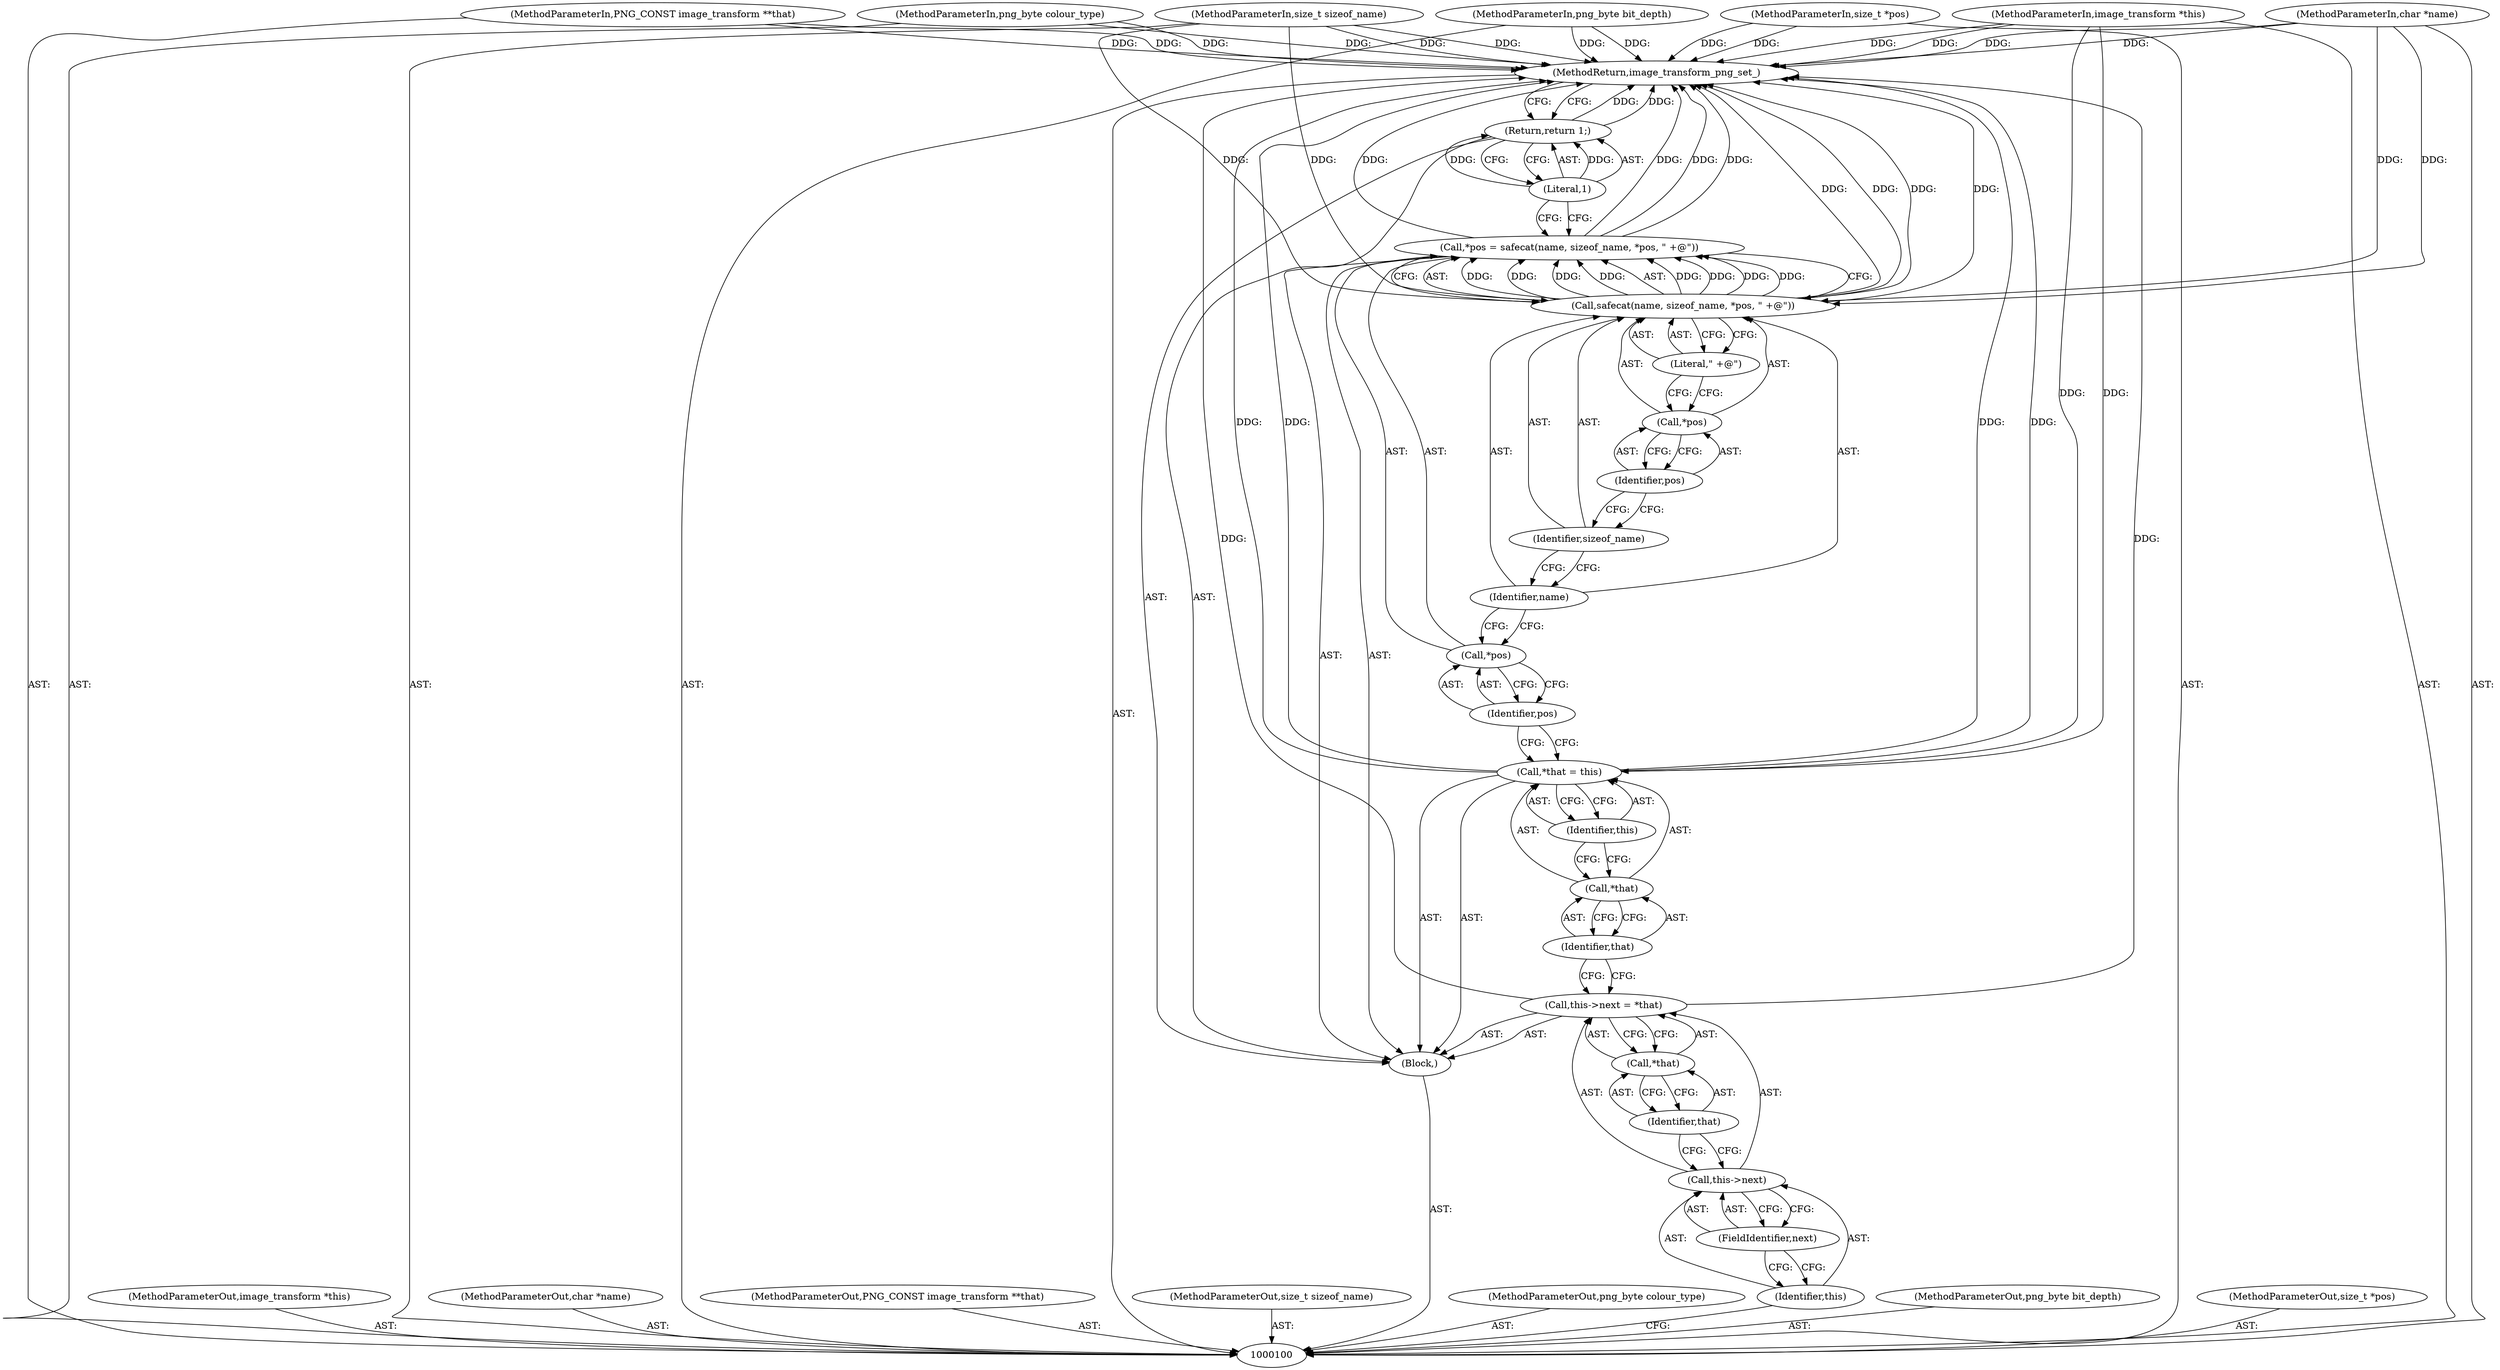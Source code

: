 digraph "1_Android_9d4853418ab2f754c2b63e091c29c5529b8b86ca_34" {
"1000130" [label="(MethodReturn,image_transform_png_set_)"];
"1000101" [label="(MethodParameterIn,image_transform *this)"];
"1000162" [label="(MethodParameterOut,image_transform *this)"];
"1000103" [label="(MethodParameterIn,char *name)"];
"1000164" [label="(MethodParameterOut,char *name)"];
"1000102" [label="(MethodParameterIn,PNG_CONST image_transform **that)"];
"1000163" [label="(MethodParameterOut,PNG_CONST image_transform **that)"];
"1000104" [label="(MethodParameterIn,size_t sizeof_name)"];
"1000165" [label="(MethodParameterOut,size_t sizeof_name)"];
"1000106" [label="(MethodParameterIn,png_byte colour_type)"];
"1000167" [label="(MethodParameterOut,png_byte colour_type)"];
"1000107" [label="(MethodParameterIn,png_byte bit_depth)"];
"1000168" [label="(MethodParameterOut,png_byte bit_depth)"];
"1000105" [label="(MethodParameterIn,size_t *pos)"];
"1000166" [label="(MethodParameterOut,size_t *pos)"];
"1000108" [label="(Block,)"];
"1000113" [label="(Call,*that)"];
"1000114" [label="(Identifier,that)"];
"1000109" [label="(Call,this->next = *that)"];
"1000110" [label="(Call,this->next)"];
"1000111" [label="(Identifier,this)"];
"1000112" [label="(FieldIdentifier,next)"];
"1000118" [label="(Identifier,this)"];
"1000115" [label="(Call,*that = this)"];
"1000116" [label="(Call,*that)"];
"1000117" [label="(Identifier,that)"];
"1000122" [label="(Call,safecat(name, sizeof_name, *pos, \" +@\"))"];
"1000123" [label="(Identifier,name)"];
"1000124" [label="(Identifier,sizeof_name)"];
"1000119" [label="(Call,*pos = safecat(name, sizeof_name, *pos, \" +@\"))"];
"1000120" [label="(Call,*pos)"];
"1000125" [label="(Call,*pos)"];
"1000126" [label="(Identifier,pos)"];
"1000121" [label="(Identifier,pos)"];
"1000127" [label="(Literal,\" +@\")"];
"1000129" [label="(Literal,1)"];
"1000128" [label="(Return,return 1;)"];
"1000130" -> "1000100"  [label="AST: "];
"1000130" -> "1000128"  [label="CFG: "];
"1000107" -> "1000130"  [label="DDG: "];
"1000104" -> "1000130"  [label="DDG: "];
"1000105" -> "1000130"  [label="DDG: "];
"1000122" -> "1000130"  [label="DDG: "];
"1000122" -> "1000130"  [label="DDG: "];
"1000103" -> "1000130"  [label="DDG: "];
"1000115" -> "1000130"  [label="DDG: "];
"1000115" -> "1000130"  [label="DDG: "];
"1000102" -> "1000130"  [label="DDG: "];
"1000119" -> "1000130"  [label="DDG: "];
"1000119" -> "1000130"  [label="DDG: "];
"1000101" -> "1000130"  [label="DDG: "];
"1000109" -> "1000130"  [label="DDG: "];
"1000106" -> "1000130"  [label="DDG: "];
"1000128" -> "1000130"  [label="DDG: "];
"1000101" -> "1000100"  [label="AST: "];
"1000101" -> "1000130"  [label="DDG: "];
"1000101" -> "1000115"  [label="DDG: "];
"1000162" -> "1000100"  [label="AST: "];
"1000103" -> "1000100"  [label="AST: "];
"1000103" -> "1000130"  [label="DDG: "];
"1000103" -> "1000122"  [label="DDG: "];
"1000164" -> "1000100"  [label="AST: "];
"1000102" -> "1000100"  [label="AST: "];
"1000102" -> "1000130"  [label="DDG: "];
"1000163" -> "1000100"  [label="AST: "];
"1000104" -> "1000100"  [label="AST: "];
"1000104" -> "1000130"  [label="DDG: "];
"1000104" -> "1000122"  [label="DDG: "];
"1000165" -> "1000100"  [label="AST: "];
"1000106" -> "1000100"  [label="AST: "];
"1000106" -> "1000130"  [label="DDG: "];
"1000167" -> "1000100"  [label="AST: "];
"1000107" -> "1000100"  [label="AST: "];
"1000107" -> "1000130"  [label="DDG: "];
"1000168" -> "1000100"  [label="AST: "];
"1000105" -> "1000100"  [label="AST: "];
"1000105" -> "1000130"  [label="DDG: "];
"1000166" -> "1000100"  [label="AST: "];
"1000108" -> "1000100"  [label="AST: "];
"1000109" -> "1000108"  [label="AST: "];
"1000115" -> "1000108"  [label="AST: "];
"1000119" -> "1000108"  [label="AST: "];
"1000128" -> "1000108"  [label="AST: "];
"1000113" -> "1000109"  [label="AST: "];
"1000113" -> "1000114"  [label="CFG: "];
"1000114" -> "1000113"  [label="AST: "];
"1000109" -> "1000113"  [label="CFG: "];
"1000114" -> "1000113"  [label="AST: "];
"1000114" -> "1000110"  [label="CFG: "];
"1000113" -> "1000114"  [label="CFG: "];
"1000109" -> "1000108"  [label="AST: "];
"1000109" -> "1000113"  [label="CFG: "];
"1000110" -> "1000109"  [label="AST: "];
"1000113" -> "1000109"  [label="AST: "];
"1000117" -> "1000109"  [label="CFG: "];
"1000109" -> "1000130"  [label="DDG: "];
"1000110" -> "1000109"  [label="AST: "];
"1000110" -> "1000112"  [label="CFG: "];
"1000111" -> "1000110"  [label="AST: "];
"1000112" -> "1000110"  [label="AST: "];
"1000114" -> "1000110"  [label="CFG: "];
"1000111" -> "1000110"  [label="AST: "];
"1000111" -> "1000100"  [label="CFG: "];
"1000112" -> "1000111"  [label="CFG: "];
"1000112" -> "1000110"  [label="AST: "];
"1000112" -> "1000111"  [label="CFG: "];
"1000110" -> "1000112"  [label="CFG: "];
"1000118" -> "1000115"  [label="AST: "];
"1000118" -> "1000116"  [label="CFG: "];
"1000115" -> "1000118"  [label="CFG: "];
"1000115" -> "1000108"  [label="AST: "];
"1000115" -> "1000118"  [label="CFG: "];
"1000116" -> "1000115"  [label="AST: "];
"1000118" -> "1000115"  [label="AST: "];
"1000121" -> "1000115"  [label="CFG: "];
"1000115" -> "1000130"  [label="DDG: "];
"1000115" -> "1000130"  [label="DDG: "];
"1000101" -> "1000115"  [label="DDG: "];
"1000116" -> "1000115"  [label="AST: "];
"1000116" -> "1000117"  [label="CFG: "];
"1000117" -> "1000116"  [label="AST: "];
"1000118" -> "1000116"  [label="CFG: "];
"1000117" -> "1000116"  [label="AST: "];
"1000117" -> "1000109"  [label="CFG: "];
"1000116" -> "1000117"  [label="CFG: "];
"1000122" -> "1000119"  [label="AST: "];
"1000122" -> "1000127"  [label="CFG: "];
"1000123" -> "1000122"  [label="AST: "];
"1000124" -> "1000122"  [label="AST: "];
"1000125" -> "1000122"  [label="AST: "];
"1000127" -> "1000122"  [label="AST: "];
"1000119" -> "1000122"  [label="CFG: "];
"1000122" -> "1000130"  [label="DDG: "];
"1000122" -> "1000130"  [label="DDG: "];
"1000122" -> "1000119"  [label="DDG: "];
"1000122" -> "1000119"  [label="DDG: "];
"1000122" -> "1000119"  [label="DDG: "];
"1000122" -> "1000119"  [label="DDG: "];
"1000103" -> "1000122"  [label="DDG: "];
"1000104" -> "1000122"  [label="DDG: "];
"1000123" -> "1000122"  [label="AST: "];
"1000123" -> "1000120"  [label="CFG: "];
"1000124" -> "1000123"  [label="CFG: "];
"1000124" -> "1000122"  [label="AST: "];
"1000124" -> "1000123"  [label="CFG: "];
"1000126" -> "1000124"  [label="CFG: "];
"1000119" -> "1000108"  [label="AST: "];
"1000119" -> "1000122"  [label="CFG: "];
"1000120" -> "1000119"  [label="AST: "];
"1000122" -> "1000119"  [label="AST: "];
"1000129" -> "1000119"  [label="CFG: "];
"1000119" -> "1000130"  [label="DDG: "];
"1000119" -> "1000130"  [label="DDG: "];
"1000122" -> "1000119"  [label="DDG: "];
"1000122" -> "1000119"  [label="DDG: "];
"1000122" -> "1000119"  [label="DDG: "];
"1000122" -> "1000119"  [label="DDG: "];
"1000120" -> "1000119"  [label="AST: "];
"1000120" -> "1000121"  [label="CFG: "];
"1000121" -> "1000120"  [label="AST: "];
"1000123" -> "1000120"  [label="CFG: "];
"1000125" -> "1000122"  [label="AST: "];
"1000125" -> "1000126"  [label="CFG: "];
"1000126" -> "1000125"  [label="AST: "];
"1000127" -> "1000125"  [label="CFG: "];
"1000126" -> "1000125"  [label="AST: "];
"1000126" -> "1000124"  [label="CFG: "];
"1000125" -> "1000126"  [label="CFG: "];
"1000121" -> "1000120"  [label="AST: "];
"1000121" -> "1000115"  [label="CFG: "];
"1000120" -> "1000121"  [label="CFG: "];
"1000127" -> "1000122"  [label="AST: "];
"1000127" -> "1000125"  [label="CFG: "];
"1000122" -> "1000127"  [label="CFG: "];
"1000129" -> "1000128"  [label="AST: "];
"1000129" -> "1000119"  [label="CFG: "];
"1000128" -> "1000129"  [label="CFG: "];
"1000129" -> "1000128"  [label="DDG: "];
"1000128" -> "1000108"  [label="AST: "];
"1000128" -> "1000129"  [label="CFG: "];
"1000129" -> "1000128"  [label="AST: "];
"1000130" -> "1000128"  [label="CFG: "];
"1000128" -> "1000130"  [label="DDG: "];
"1000129" -> "1000128"  [label="DDG: "];
}
